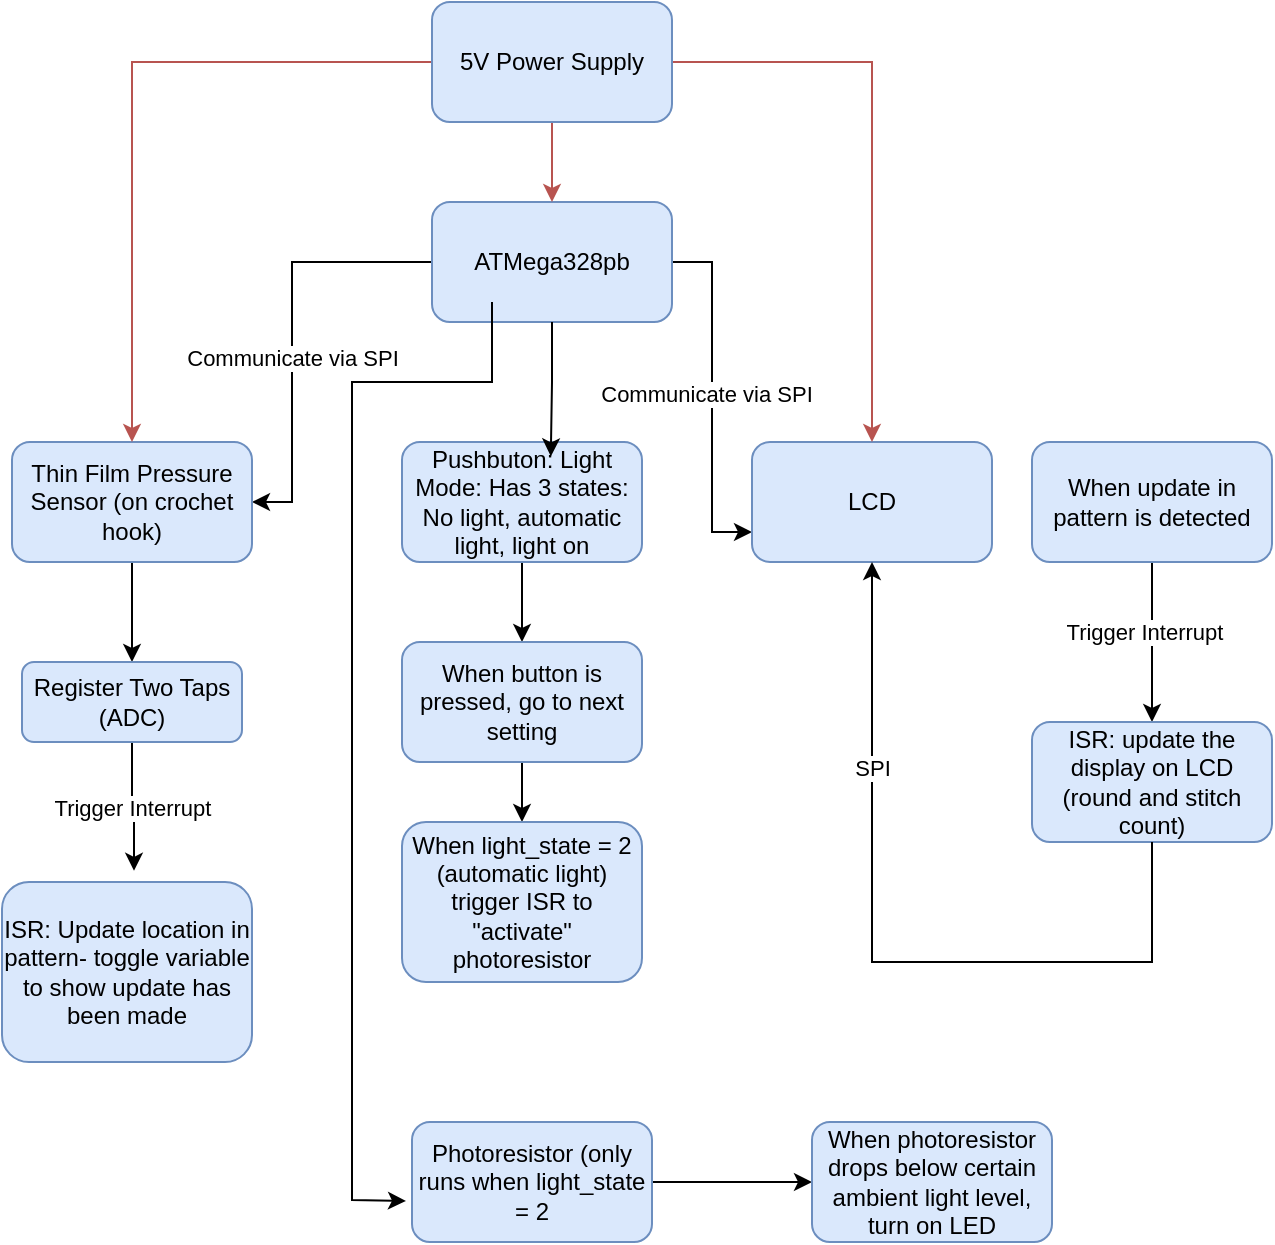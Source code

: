 <mxfile version="26.0.16">
  <diagram name="Page-1" id="Dbx_uWBF85_GmA2ibP3G">
    <mxGraphModel dx="1060" dy="620" grid="1" gridSize="10" guides="1" tooltips="1" connect="1" arrows="1" fold="1" page="1" pageScale="1" pageWidth="850" pageHeight="1100" math="0" shadow="0">
      <root>
        <mxCell id="0" />
        <mxCell id="1" parent="0" />
        <mxCell id="IcZK2fgdesJcLV5YG8Ou-29" style="edgeStyle=orthogonalEdgeStyle;rounded=0;orthogonalLoop=1;jettySize=auto;html=1;entryX=1;entryY=0.5;entryDx=0;entryDy=0;" edge="1" parent="1" source="IcZK2fgdesJcLV5YG8Ou-1" target="IcZK2fgdesJcLV5YG8Ou-2">
          <mxGeometry relative="1" as="geometry">
            <Array as="points">
              <mxPoint x="310" y="160" />
              <mxPoint x="310" y="280" />
            </Array>
          </mxGeometry>
        </mxCell>
        <mxCell id="IcZK2fgdesJcLV5YG8Ou-30" value="Communicate via SPI" style="edgeLabel;html=1;align=center;verticalAlign=middle;resizable=0;points=[];" vertex="1" connectable="0" parent="IcZK2fgdesJcLV5YG8Ou-29">
          <mxGeometry x="0.118" relative="1" as="geometry">
            <mxPoint as="offset" />
          </mxGeometry>
        </mxCell>
        <mxCell id="IcZK2fgdesJcLV5YG8Ou-31" style="edgeStyle=orthogonalEdgeStyle;rounded=0;orthogonalLoop=1;jettySize=auto;html=1;entryX=0;entryY=0.75;entryDx=0;entryDy=0;" edge="1" parent="1" source="IcZK2fgdesJcLV5YG8Ou-1" target="IcZK2fgdesJcLV5YG8Ou-3">
          <mxGeometry relative="1" as="geometry" />
        </mxCell>
        <mxCell id="IcZK2fgdesJcLV5YG8Ou-32" value="Communicate via SPI" style="edgeLabel;html=1;align=center;verticalAlign=middle;resizable=0;points=[];" vertex="1" connectable="0" parent="IcZK2fgdesJcLV5YG8Ou-31">
          <mxGeometry x="-0.017" y="-3" relative="1" as="geometry">
            <mxPoint as="offset" />
          </mxGeometry>
        </mxCell>
        <mxCell id="IcZK2fgdesJcLV5YG8Ou-1" value="ATMega328pb" style="rounded=1;whiteSpace=wrap;html=1;fillColor=#dae8fc;strokeColor=#6c8ebf;" vertex="1" parent="1">
          <mxGeometry x="380" y="130" width="120" height="60" as="geometry" />
        </mxCell>
        <mxCell id="IcZK2fgdesJcLV5YG8Ou-13" style="edgeStyle=orthogonalEdgeStyle;rounded=0;orthogonalLoop=1;jettySize=auto;html=1;entryX=0.5;entryY=0;entryDx=0;entryDy=0;" edge="1" parent="1" source="IcZK2fgdesJcLV5YG8Ou-2" target="IcZK2fgdesJcLV5YG8Ou-10">
          <mxGeometry relative="1" as="geometry" />
        </mxCell>
        <mxCell id="IcZK2fgdesJcLV5YG8Ou-2" value="Thin Film Pressure Sensor (on crochet hook)" style="rounded=1;whiteSpace=wrap;html=1;fillColor=#dae8fc;strokeColor=#6c8ebf;" vertex="1" parent="1">
          <mxGeometry x="170" y="250" width="120" height="60" as="geometry" />
        </mxCell>
        <mxCell id="IcZK2fgdesJcLV5YG8Ou-3" value="LCD" style="rounded=1;whiteSpace=wrap;html=1;fillColor=#dae8fc;strokeColor=#6c8ebf;" vertex="1" parent="1">
          <mxGeometry x="540" y="250" width="120" height="60" as="geometry" />
        </mxCell>
        <mxCell id="IcZK2fgdesJcLV5YG8Ou-20" value="" style="edgeStyle=orthogonalEdgeStyle;rounded=0;orthogonalLoop=1;jettySize=auto;html=1;fillColor=#f8cecc;strokeColor=#b85450;" edge="1" parent="1" source="IcZK2fgdesJcLV5YG8Ou-4" target="IcZK2fgdesJcLV5YG8Ou-1">
          <mxGeometry relative="1" as="geometry" />
        </mxCell>
        <mxCell id="IcZK2fgdesJcLV5YG8Ou-21" style="edgeStyle=orthogonalEdgeStyle;rounded=0;orthogonalLoop=1;jettySize=auto;html=1;entryX=0.5;entryY=0;entryDx=0;entryDy=0;fillColor=#f8cecc;strokeColor=#b85450;" edge="1" parent="1" source="IcZK2fgdesJcLV5YG8Ou-4" target="IcZK2fgdesJcLV5YG8Ou-2">
          <mxGeometry relative="1" as="geometry" />
        </mxCell>
        <mxCell id="IcZK2fgdesJcLV5YG8Ou-22" style="edgeStyle=orthogonalEdgeStyle;rounded=0;orthogonalLoop=1;jettySize=auto;html=1;entryX=0.5;entryY=0;entryDx=0;entryDy=0;fillColor=#f8cecc;strokeColor=#b85450;" edge="1" parent="1" source="IcZK2fgdesJcLV5YG8Ou-4" target="IcZK2fgdesJcLV5YG8Ou-3">
          <mxGeometry relative="1" as="geometry">
            <mxPoint x="560" y="70" as="targetPoint" />
          </mxGeometry>
        </mxCell>
        <mxCell id="IcZK2fgdesJcLV5YG8Ou-4" value="5V Power Supply" style="rounded=1;whiteSpace=wrap;html=1;fillColor=#dae8fc;strokeColor=#6c8ebf;" vertex="1" parent="1">
          <mxGeometry x="380" y="30" width="120" height="60" as="geometry" />
        </mxCell>
        <mxCell id="IcZK2fgdesJcLV5YG8Ou-14" style="edgeStyle=orthogonalEdgeStyle;rounded=0;orthogonalLoop=1;jettySize=auto;html=1;entryX=0.528;entryY=-0.062;entryDx=0;entryDy=0;entryPerimeter=0;" edge="1" parent="1" source="IcZK2fgdesJcLV5YG8Ou-10" target="IcZK2fgdesJcLV5YG8Ou-16">
          <mxGeometry relative="1" as="geometry">
            <mxPoint x="270" y="450" as="targetPoint" />
          </mxGeometry>
        </mxCell>
        <mxCell id="IcZK2fgdesJcLV5YG8Ou-15" value="Trigger Interrupt" style="edgeLabel;html=1;align=center;verticalAlign=middle;resizable=0;points=[];" vertex="1" connectable="0" parent="IcZK2fgdesJcLV5YG8Ou-14">
          <mxGeometry x="-0.013" relative="1" as="geometry">
            <mxPoint as="offset" />
          </mxGeometry>
        </mxCell>
        <mxCell id="IcZK2fgdesJcLV5YG8Ou-10" value="Register Two Taps&lt;div&gt;(ADC)&lt;/div&gt;" style="rounded=1;whiteSpace=wrap;html=1;fillColor=#dae8fc;strokeColor=#6c8ebf;" vertex="1" parent="1">
          <mxGeometry x="175" y="360" width="110" height="40" as="geometry" />
        </mxCell>
        <mxCell id="IcZK2fgdesJcLV5YG8Ou-16" value="ISR: Update location in pattern- toggle variable to show update has been made" style="rounded=1;whiteSpace=wrap;html=1;fillColor=#dae8fc;strokeColor=#6c8ebf;" vertex="1" parent="1">
          <mxGeometry x="165" y="470" width="125" height="90" as="geometry" />
        </mxCell>
        <mxCell id="IcZK2fgdesJcLV5YG8Ou-23" style="edgeStyle=orthogonalEdgeStyle;rounded=0;orthogonalLoop=1;jettySize=auto;html=1;" edge="1" parent="1" source="IcZK2fgdesJcLV5YG8Ou-19">
          <mxGeometry relative="1" as="geometry">
            <mxPoint x="740" y="390" as="targetPoint" />
          </mxGeometry>
        </mxCell>
        <mxCell id="IcZK2fgdesJcLV5YG8Ou-24" value="Trigger Interrupt" style="edgeLabel;html=1;align=center;verticalAlign=middle;resizable=0;points=[];" vertex="1" connectable="0" parent="IcZK2fgdesJcLV5YG8Ou-23">
          <mxGeometry x="-0.131" y="-4" relative="1" as="geometry">
            <mxPoint as="offset" />
          </mxGeometry>
        </mxCell>
        <mxCell id="IcZK2fgdesJcLV5YG8Ou-19" value="When update in pattern is detected" style="rounded=1;whiteSpace=wrap;html=1;fillColor=#dae8fc;strokeColor=#6c8ebf;" vertex="1" parent="1">
          <mxGeometry x="680" y="250" width="120" height="60" as="geometry" />
        </mxCell>
        <mxCell id="IcZK2fgdesJcLV5YG8Ou-25" value="ISR: update the display on LCD (round and stitch count)" style="rounded=1;whiteSpace=wrap;html=1;fillColor=#dae8fc;strokeColor=#6c8ebf;" vertex="1" parent="1">
          <mxGeometry x="680" y="390" width="120" height="60" as="geometry" />
        </mxCell>
        <mxCell id="IcZK2fgdesJcLV5YG8Ou-27" value="" style="endArrow=classic;html=1;rounded=0;exitX=0.5;exitY=1;exitDx=0;exitDy=0;entryX=0.5;entryY=1;entryDx=0;entryDy=0;" edge="1" parent="1" source="IcZK2fgdesJcLV5YG8Ou-25" target="IcZK2fgdesJcLV5YG8Ou-3">
          <mxGeometry width="50" height="50" relative="1" as="geometry">
            <mxPoint x="680" y="500" as="sourcePoint" />
            <mxPoint x="450" y="270" as="targetPoint" />
            <Array as="points">
              <mxPoint x="740" y="510" />
              <mxPoint x="600" y="510" />
            </Array>
          </mxGeometry>
        </mxCell>
        <mxCell id="IcZK2fgdesJcLV5YG8Ou-28" value="SPI" style="edgeLabel;html=1;align=center;verticalAlign=middle;resizable=0;points=[];" vertex="1" connectable="0" parent="IcZK2fgdesJcLV5YG8Ou-27">
          <mxGeometry x="0.512" y="-5" relative="1" as="geometry">
            <mxPoint x="-5" y="5" as="offset" />
          </mxGeometry>
        </mxCell>
        <mxCell id="IcZK2fgdesJcLV5YG8Ou-41" style="edgeStyle=orthogonalEdgeStyle;rounded=0;orthogonalLoop=1;jettySize=auto;html=1;entryX=0;entryY=0.5;entryDx=0;entryDy=0;" edge="1" parent="1" source="IcZK2fgdesJcLV5YG8Ou-33" target="IcZK2fgdesJcLV5YG8Ou-35">
          <mxGeometry relative="1" as="geometry" />
        </mxCell>
        <mxCell id="IcZK2fgdesJcLV5YG8Ou-33" value="Photoresistor (only runs when light_state = 2" style="rounded=1;whiteSpace=wrap;html=1;fillColor=#dae8fc;strokeColor=#6c8ebf;" vertex="1" parent="1">
          <mxGeometry x="370" y="590" width="120" height="60" as="geometry" />
        </mxCell>
        <mxCell id="IcZK2fgdesJcLV5YG8Ou-37" style="edgeStyle=orthogonalEdgeStyle;rounded=0;orthogonalLoop=1;jettySize=auto;html=1;" edge="1" parent="1" source="IcZK2fgdesJcLV5YG8Ou-34" target="IcZK2fgdesJcLV5YG8Ou-38">
          <mxGeometry relative="1" as="geometry">
            <mxPoint x="425" y="350" as="targetPoint" />
          </mxGeometry>
        </mxCell>
        <mxCell id="IcZK2fgdesJcLV5YG8Ou-34" value="Pushbuton: Light Mode: Has 3 states: No light, automatic light, light on" style="rounded=1;whiteSpace=wrap;html=1;fillColor=#dae8fc;strokeColor=#6c8ebf;" vertex="1" parent="1">
          <mxGeometry x="365" y="250" width="120" height="60" as="geometry" />
        </mxCell>
        <mxCell id="IcZK2fgdesJcLV5YG8Ou-35" value="When photoresistor drops below certain ambient light level, turn on LED" style="rounded=1;whiteSpace=wrap;html=1;fillColor=#dae8fc;strokeColor=#6c8ebf;" vertex="1" parent="1">
          <mxGeometry x="570" y="590" width="120" height="60" as="geometry" />
        </mxCell>
        <mxCell id="IcZK2fgdesJcLV5YG8Ou-39" style="edgeStyle=orthogonalEdgeStyle;rounded=0;orthogonalLoop=1;jettySize=auto;html=1;" edge="1" parent="1" source="IcZK2fgdesJcLV5YG8Ou-38" target="IcZK2fgdesJcLV5YG8Ou-40">
          <mxGeometry relative="1" as="geometry">
            <mxPoint x="425" y="450" as="targetPoint" />
          </mxGeometry>
        </mxCell>
        <mxCell id="IcZK2fgdesJcLV5YG8Ou-38" value="When button is pressed, go to next setting" style="rounded=1;whiteSpace=wrap;html=1;fillColor=#dae8fc;strokeColor=#6c8ebf;" vertex="1" parent="1">
          <mxGeometry x="365" y="350" width="120" height="60" as="geometry" />
        </mxCell>
        <mxCell id="IcZK2fgdesJcLV5YG8Ou-40" value="When light_state = 2 (automatic light) trigger ISR to &quot;activate&quot; photoresistor" style="rounded=1;whiteSpace=wrap;html=1;fillColor=#dae8fc;strokeColor=#6c8ebf;" vertex="1" parent="1">
          <mxGeometry x="365" y="440" width="120" height="80" as="geometry" />
        </mxCell>
        <mxCell id="IcZK2fgdesJcLV5YG8Ou-42" style="edgeStyle=orthogonalEdgeStyle;rounded=0;orthogonalLoop=1;jettySize=auto;html=1;entryX=0.62;entryY=0.12;entryDx=0;entryDy=0;entryPerimeter=0;" edge="1" parent="1" source="IcZK2fgdesJcLV5YG8Ou-1" target="IcZK2fgdesJcLV5YG8Ou-34">
          <mxGeometry relative="1" as="geometry" />
        </mxCell>
        <mxCell id="IcZK2fgdesJcLV5YG8Ou-44" value="" style="endArrow=classic;html=1;rounded=0;exitX=0.25;exitY=1;exitDx=0;exitDy=0;entryX=-0.025;entryY=0.658;entryDx=0;entryDy=0;entryPerimeter=0;" edge="1" parent="1" target="IcZK2fgdesJcLV5YG8Ou-33">
          <mxGeometry width="50" height="50" relative="1" as="geometry">
            <mxPoint x="410.0" y="180" as="sourcePoint" />
            <mxPoint x="370" y="625" as="targetPoint" />
            <Array as="points">
              <mxPoint x="410" y="220" />
              <mxPoint x="340" y="220" />
              <mxPoint x="340" y="629" />
            </Array>
          </mxGeometry>
        </mxCell>
      </root>
    </mxGraphModel>
  </diagram>
</mxfile>
